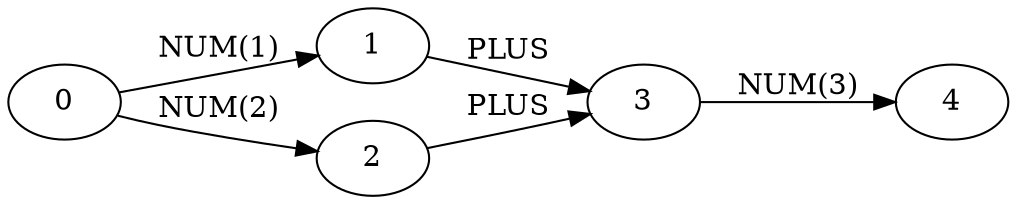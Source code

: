                 digraph G
                {
                    d2toptions="--autosize";
                    rankdir=LR
                    0 -> 1 [label = "NUM(1)"]
                    0 -> 2 [label = "NUM(2)"]
                    1 -> 3 [label = "PLUS"]
                    2 -> 3 [label = "PLUS"]
                    3 -> 4 [label = "NUM(3)"]
                 }
             
